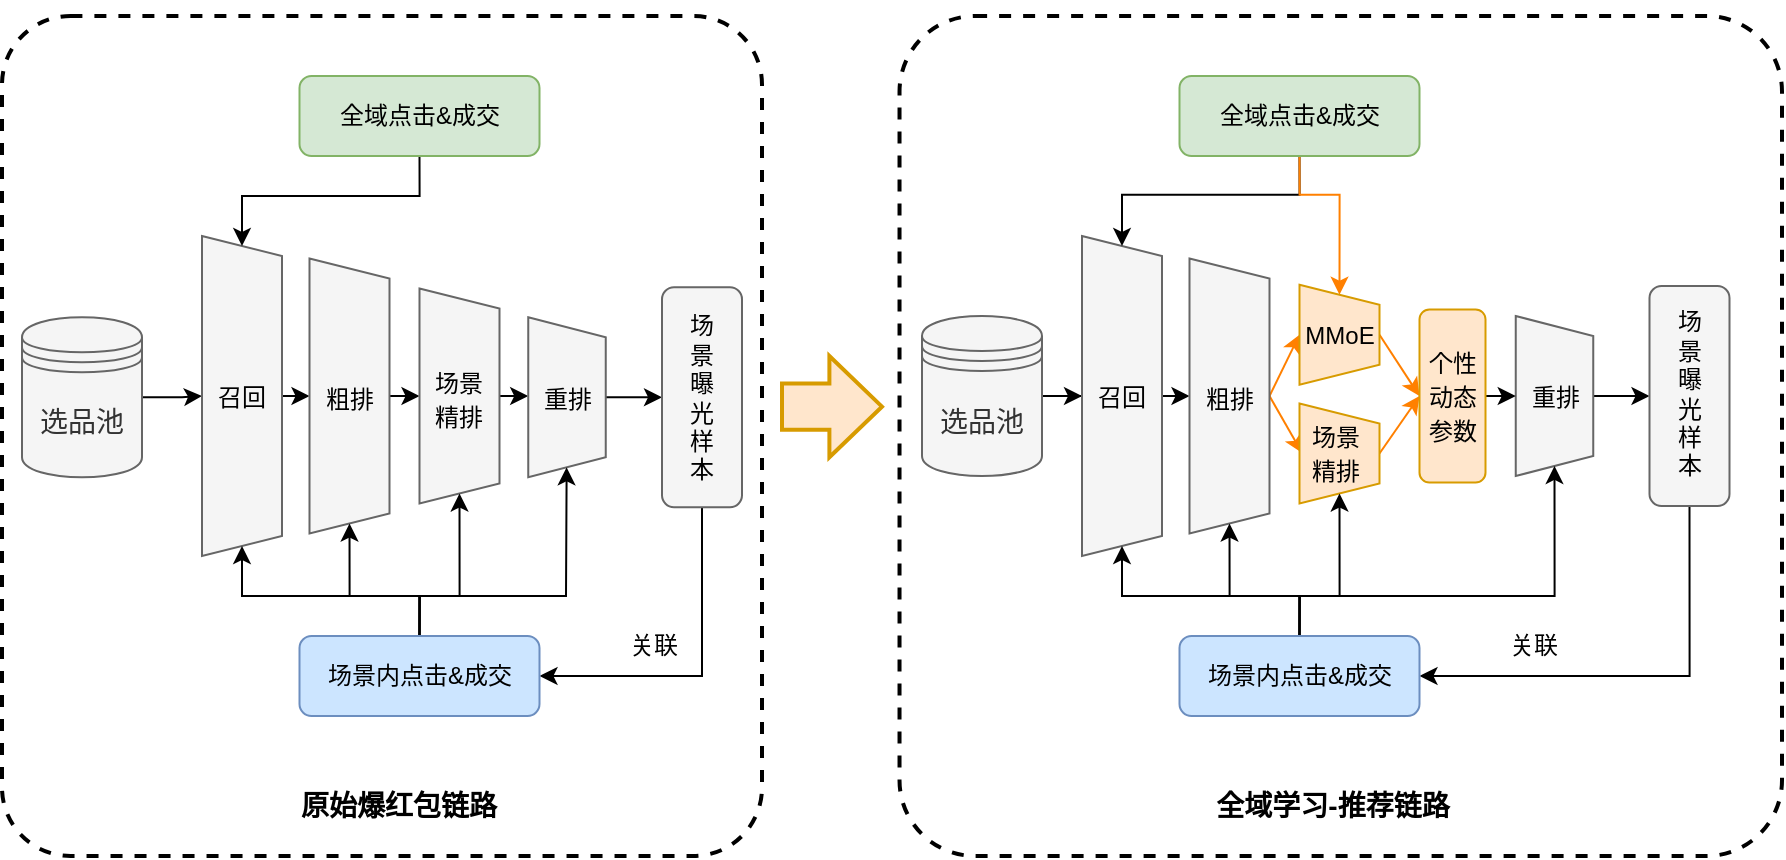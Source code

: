 <mxfile version="20.6.0" type="github">
  <diagram id="qiZlsmaeCgxlCmA84HkO" name="第 1 页">
    <mxGraphModel dx="1584" dy="819" grid="1" gridSize="10" guides="1" tooltips="1" connect="1" arrows="1" fold="1" page="1" pageScale="1" pageWidth="827" pageHeight="1169" math="0" shadow="0">
      <root>
        <mxCell id="0" />
        <mxCell id="1" parent="0" />
        <mxCell id="eHifmMHFwKepFY90tGFY-107" value="" style="rounded=1;whiteSpace=wrap;html=1;fontSize=12;fillColor=none;dashed=1;arcSize=9;strokeWidth=2;" vertex="1" parent="1">
          <mxGeometry x="558.76" y="120" width="441.24" height="420" as="geometry" />
        </mxCell>
        <mxCell id="eHifmMHFwKepFY90tGFY-102" value="" style="rounded=1;whiteSpace=wrap;html=1;fontSize=12;fillColor=none;dashed=1;arcSize=9;strokeWidth=2;" vertex="1" parent="1">
          <mxGeometry x="110" y="120" width="380" height="420" as="geometry" />
        </mxCell>
        <mxCell id="eHifmMHFwKepFY90tGFY-14" style="edgeStyle=orthogonalEdgeStyle;rounded=0;orthogonalLoop=1;jettySize=auto;html=1;exitX=1;exitY=0.5;exitDx=0;exitDy=0;fontSize=12;" edge="1" parent="1" source="eHifmMHFwKepFY90tGFY-3" target="eHifmMHFwKepFY90tGFY-4">
          <mxGeometry relative="1" as="geometry" />
        </mxCell>
        <mxCell id="eHifmMHFwKepFY90tGFY-3" value="&lt;font style=&quot;font-size: 14px;&quot;&gt;选品池&lt;/font&gt;" style="shape=datastore;whiteSpace=wrap;html=1;fillColor=#f5f5f5;strokeColor=#666666;fontColor=#333333;" vertex="1" parent="1">
          <mxGeometry x="120" y="270.63" width="60" height="80" as="geometry" />
        </mxCell>
        <mxCell id="eHifmMHFwKepFY90tGFY-16" style="edgeStyle=orthogonalEdgeStyle;rounded=0;orthogonalLoop=1;jettySize=auto;html=1;exitX=0.5;exitY=0;exitDx=0;exitDy=0;entryX=0.5;entryY=1;entryDx=0;entryDy=0;fontSize=12;" edge="1" parent="1" source="eHifmMHFwKepFY90tGFY-4" target="eHifmMHFwKepFY90tGFY-6">
          <mxGeometry relative="1" as="geometry" />
        </mxCell>
        <mxCell id="eHifmMHFwKepFY90tGFY-4" value="" style="shape=trapezoid;perimeter=trapezoidPerimeter;whiteSpace=wrap;html=1;fixedSize=1;fontSize=14;rotation=90;size=10;fillColor=#f5f5f5;fontColor=#333333;strokeColor=#666666;" vertex="1" parent="1">
          <mxGeometry x="150" y="290" width="160" height="40" as="geometry" />
        </mxCell>
        <mxCell id="eHifmMHFwKepFY90tGFY-17" style="edgeStyle=orthogonalEdgeStyle;rounded=0;orthogonalLoop=1;jettySize=auto;html=1;exitX=0.5;exitY=0;exitDx=0;exitDy=0;entryX=0.5;entryY=1;entryDx=0;entryDy=0;fontSize=12;" edge="1" parent="1" source="eHifmMHFwKepFY90tGFY-6" target="eHifmMHFwKepFY90tGFY-7">
          <mxGeometry relative="1" as="geometry" />
        </mxCell>
        <mxCell id="eHifmMHFwKepFY90tGFY-6" value="" style="shape=trapezoid;perimeter=trapezoidPerimeter;whiteSpace=wrap;html=1;fixedSize=1;fontSize=14;rotation=90;size=10;fillColor=#f5f5f5;fontColor=#333333;strokeColor=#666666;" vertex="1" parent="1">
          <mxGeometry x="215" y="290" width="137.5" height="40" as="geometry" />
        </mxCell>
        <mxCell id="eHifmMHFwKepFY90tGFY-18" style="edgeStyle=orthogonalEdgeStyle;rounded=0;orthogonalLoop=1;jettySize=auto;html=1;exitX=0.5;exitY=0;exitDx=0;exitDy=0;entryX=0.5;entryY=1;entryDx=0;entryDy=0;fontSize=12;" edge="1" parent="1" source="eHifmMHFwKepFY90tGFY-7" target="eHifmMHFwKepFY90tGFY-8">
          <mxGeometry relative="1" as="geometry" />
        </mxCell>
        <mxCell id="eHifmMHFwKepFY90tGFY-7" value="" style="shape=trapezoid;perimeter=trapezoidPerimeter;whiteSpace=wrap;html=1;fixedSize=1;fontSize=14;rotation=90;size=10;fillColor=#f5f5f5;fontColor=#333333;strokeColor=#666666;" vertex="1" parent="1">
          <mxGeometry x="285" y="290" width="107.5" height="40" as="geometry" />
        </mxCell>
        <mxCell id="eHifmMHFwKepFY90tGFY-25" style="edgeStyle=orthogonalEdgeStyle;rounded=0;orthogonalLoop=1;jettySize=auto;html=1;exitX=0.5;exitY=0;exitDx=0;exitDy=0;fontSize=12;entryX=0;entryY=0.5;entryDx=0;entryDy=0;" edge="1" parent="1" source="eHifmMHFwKepFY90tGFY-8" target="eHifmMHFwKepFY90tGFY-19">
          <mxGeometry relative="1" as="geometry">
            <mxPoint x="450" y="310.761" as="targetPoint" />
          </mxGeometry>
        </mxCell>
        <mxCell id="eHifmMHFwKepFY90tGFY-8" value="" style="shape=trapezoid;perimeter=trapezoidPerimeter;whiteSpace=wrap;html=1;fixedSize=1;fontSize=14;rotation=90;size=10;fillColor=#f5f5f5;fontColor=#333333;strokeColor=#666666;" vertex="1" parent="1">
          <mxGeometry x="352.5" y="291.25" width="80" height="38.75" as="geometry" />
        </mxCell>
        <mxCell id="eHifmMHFwKepFY90tGFY-10" value="&lt;font style=&quot;font-size: 12px;&quot;&gt;召回&lt;/font&gt;" style="text;html=1;strokeColor=none;fillColor=none;align=center;verticalAlign=middle;whiteSpace=wrap;rounded=0;fontSize=14;" vertex="1" parent="1">
          <mxGeometry x="215" y="295" width="30" height="30" as="geometry" />
        </mxCell>
        <mxCell id="eHifmMHFwKepFY90tGFY-11" value="&lt;font style=&quot;font-size: 12px;&quot;&gt;粗排&lt;/font&gt;" style="text;html=1;strokeColor=none;fillColor=none;align=center;verticalAlign=middle;whiteSpace=wrap;rounded=0;fontSize=14;" vertex="1" parent="1">
          <mxGeometry x="270.63" y="295.63" width="26.25" height="30" as="geometry" />
        </mxCell>
        <mxCell id="eHifmMHFwKepFY90tGFY-12" value="&lt;font style=&quot;font-size: 12px;&quot;&gt;场景精排&lt;/font&gt;" style="text;html=1;strokeColor=none;fillColor=none;align=center;verticalAlign=middle;whiteSpace=wrap;rounded=0;fontSize=14;" vertex="1" parent="1">
          <mxGeometry x="323.13" y="295.63" width="31.25" height="30" as="geometry" />
        </mxCell>
        <mxCell id="eHifmMHFwKepFY90tGFY-13" value="&lt;font style=&quot;font-size: 12px;&quot;&gt;重排&lt;/font&gt;" style="text;html=1;strokeColor=none;fillColor=none;align=center;verticalAlign=middle;whiteSpace=wrap;rounded=0;fontSize=14;" vertex="1" parent="1">
          <mxGeometry x="378.75" y="295.63" width="27.5" height="30" as="geometry" />
        </mxCell>
        <mxCell id="eHifmMHFwKepFY90tGFY-27" style="edgeStyle=orthogonalEdgeStyle;rounded=0;orthogonalLoop=1;jettySize=auto;html=1;exitX=0.5;exitY=1;exitDx=0;exitDy=0;entryX=1;entryY=0.5;entryDx=0;entryDy=0;fontSize=12;" edge="1" parent="1" source="eHifmMHFwKepFY90tGFY-19" target="eHifmMHFwKepFY90tGFY-26">
          <mxGeometry relative="1" as="geometry" />
        </mxCell>
        <mxCell id="eHifmMHFwKepFY90tGFY-19" value="" style="rounded=1;whiteSpace=wrap;html=1;fontSize=12;movable=1;resizable=1;rotatable=1;deletable=1;editable=1;connectable=1;fillColor=#f5f5f5;strokeColor=#666666;fontColor=#333333;" vertex="1" parent="1">
          <mxGeometry x="440" y="255.63" width="40" height="110" as="geometry" />
        </mxCell>
        <mxCell id="eHifmMHFwKepFY90tGFY-20" value="场景曝光样本" style="text;html=1;strokeColor=none;fillColor=none;align=center;verticalAlign=middle;whiteSpace=wrap;rounded=0;fontSize=12;movable=1;resizable=1;rotatable=1;deletable=1;editable=1;connectable=1;" vertex="1" parent="1">
          <mxGeometry x="458.75" y="295.63" width="2.5" height="30" as="geometry" />
        </mxCell>
        <mxCell id="eHifmMHFwKepFY90tGFY-29" style="edgeStyle=orthogonalEdgeStyle;rounded=0;orthogonalLoop=1;jettySize=auto;html=1;exitX=0.5;exitY=0;exitDx=0;exitDy=0;entryX=1;entryY=0.5;entryDx=0;entryDy=0;fontSize=12;" edge="1" parent="1" source="eHifmMHFwKepFY90tGFY-26" target="eHifmMHFwKepFY90tGFY-4">
          <mxGeometry relative="1" as="geometry" />
        </mxCell>
        <mxCell id="eHifmMHFwKepFY90tGFY-30" style="edgeStyle=orthogonalEdgeStyle;rounded=0;orthogonalLoop=1;jettySize=auto;html=1;exitX=0.5;exitY=0;exitDx=0;exitDy=0;entryX=1;entryY=0.5;entryDx=0;entryDy=0;fontSize=12;" edge="1" parent="1" source="eHifmMHFwKepFY90tGFY-26" target="eHifmMHFwKepFY90tGFY-6">
          <mxGeometry relative="1" as="geometry">
            <Array as="points">
              <mxPoint x="319" y="410" />
              <mxPoint x="284" y="410" />
            </Array>
          </mxGeometry>
        </mxCell>
        <mxCell id="eHifmMHFwKepFY90tGFY-31" style="edgeStyle=orthogonalEdgeStyle;rounded=0;orthogonalLoop=1;jettySize=auto;html=1;exitX=0.5;exitY=0;exitDx=0;exitDy=0;entryX=1;entryY=0.5;entryDx=0;entryDy=0;fontSize=12;" edge="1" parent="1" source="eHifmMHFwKepFY90tGFY-26" target="eHifmMHFwKepFY90tGFY-7">
          <mxGeometry relative="1" as="geometry">
            <Array as="points">
              <mxPoint x="319" y="410" />
              <mxPoint x="339" y="410" />
            </Array>
          </mxGeometry>
        </mxCell>
        <mxCell id="eHifmMHFwKepFY90tGFY-32" style="edgeStyle=orthogonalEdgeStyle;rounded=0;orthogonalLoop=1;jettySize=auto;html=1;exitX=0.5;exitY=0;exitDx=0;exitDy=0;fontSize=12;" edge="1" parent="1" source="eHifmMHFwKepFY90tGFY-26" target="eHifmMHFwKepFY90tGFY-8">
          <mxGeometry relative="1" as="geometry">
            <Array as="points">
              <mxPoint x="319" y="410" />
              <mxPoint x="392" y="410" />
            </Array>
          </mxGeometry>
        </mxCell>
        <mxCell id="eHifmMHFwKepFY90tGFY-26" value="场景内点击&amp;amp;成交" style="rounded=1;whiteSpace=wrap;html=1;fontSize=12;fillColor=#CCE5FF;strokeColor=#6c8ebf;" vertex="1" parent="1">
          <mxGeometry x="258.75" y="430" width="120" height="40" as="geometry" />
        </mxCell>
        <mxCell id="eHifmMHFwKepFY90tGFY-28" value="关联" style="text;html=1;strokeColor=none;fillColor=none;align=center;verticalAlign=middle;whiteSpace=wrap;rounded=0;fontSize=12;" vertex="1" parent="1">
          <mxGeometry x="406.25" y="420" width="60" height="30" as="geometry" />
        </mxCell>
        <mxCell id="eHifmMHFwKepFY90tGFY-34" style="edgeStyle=orthogonalEdgeStyle;rounded=0;orthogonalLoop=1;jettySize=auto;html=1;exitX=0.5;exitY=1;exitDx=0;exitDy=0;entryX=0;entryY=0.5;entryDx=0;entryDy=0;fontSize=12;" edge="1" parent="1" source="eHifmMHFwKepFY90tGFY-33" target="eHifmMHFwKepFY90tGFY-4">
          <mxGeometry relative="1" as="geometry" />
        </mxCell>
        <mxCell id="eHifmMHFwKepFY90tGFY-33" value="全域点击&amp;amp;成交" style="rounded=1;whiteSpace=wrap;html=1;fontSize=12;fillColor=#d5e8d4;strokeColor=#82b366;" vertex="1" parent="1">
          <mxGeometry x="258.75" y="150" width="120" height="40" as="geometry" />
        </mxCell>
        <mxCell id="eHifmMHFwKepFY90tGFY-60" style="edgeStyle=orthogonalEdgeStyle;rounded=0;orthogonalLoop=1;jettySize=auto;html=1;exitX=1;exitY=0.5;exitDx=0;exitDy=0;fontSize=12;" edge="1" parent="1" source="eHifmMHFwKepFY90tGFY-61" target="eHifmMHFwKepFY90tGFY-63">
          <mxGeometry relative="1" as="geometry" />
        </mxCell>
        <mxCell id="eHifmMHFwKepFY90tGFY-61" value="&lt;font style=&quot;font-size: 14px;&quot;&gt;选品池&lt;/font&gt;" style="shape=datastore;whiteSpace=wrap;html=1;fillColor=#f5f5f5;strokeColor=#666666;fontColor=#333333;" vertex="1" parent="1">
          <mxGeometry x="570" y="270" width="60" height="80" as="geometry" />
        </mxCell>
        <mxCell id="eHifmMHFwKepFY90tGFY-62" style="edgeStyle=orthogonalEdgeStyle;rounded=0;orthogonalLoop=1;jettySize=auto;html=1;exitX=0.5;exitY=0;exitDx=0;exitDy=0;entryX=0.5;entryY=1;entryDx=0;entryDy=0;fontSize=12;" edge="1" parent="1" source="eHifmMHFwKepFY90tGFY-63" target="eHifmMHFwKepFY90tGFY-65">
          <mxGeometry relative="1" as="geometry" />
        </mxCell>
        <mxCell id="eHifmMHFwKepFY90tGFY-63" value="" style="shape=trapezoid;perimeter=trapezoidPerimeter;whiteSpace=wrap;html=1;fixedSize=1;fontSize=14;rotation=90;size=10;fillColor=#f5f5f5;fontColor=#333333;strokeColor=#666666;" vertex="1" parent="1">
          <mxGeometry x="590" y="290" width="160" height="40" as="geometry" />
        </mxCell>
        <mxCell id="eHifmMHFwKepFY90tGFY-91" style="rounded=0;orthogonalLoop=1;jettySize=auto;html=1;exitX=0.5;exitY=0;exitDx=0;exitDy=0;entryX=0.5;entryY=1;entryDx=0;entryDy=0;strokeColor=#FF8000;fontSize=12;" edge="1" parent="1" source="eHifmMHFwKepFY90tGFY-65" target="eHifmMHFwKepFY90tGFY-87">
          <mxGeometry relative="1" as="geometry" />
        </mxCell>
        <mxCell id="eHifmMHFwKepFY90tGFY-92" style="edgeStyle=none;rounded=0;orthogonalLoop=1;jettySize=auto;html=1;exitX=0.5;exitY=0;exitDx=0;exitDy=0;entryX=0;entryY=0.5;entryDx=0;entryDy=0;strokeColor=#FF8000;fontSize=12;" edge="1" parent="1" source="eHifmMHFwKepFY90tGFY-65" target="eHifmMHFwKepFY90tGFY-72">
          <mxGeometry relative="1" as="geometry" />
        </mxCell>
        <mxCell id="eHifmMHFwKepFY90tGFY-65" value="" style="shape=trapezoid;perimeter=trapezoidPerimeter;whiteSpace=wrap;html=1;fixedSize=1;fontSize=14;rotation=90;size=10;fillColor=#f5f5f5;fontColor=#333333;strokeColor=#666666;" vertex="1" parent="1">
          <mxGeometry x="655" y="290" width="137.5" height="40" as="geometry" />
        </mxCell>
        <mxCell id="eHifmMHFwKepFY90tGFY-94" style="edgeStyle=none;rounded=0;orthogonalLoop=1;jettySize=auto;html=1;exitX=0.5;exitY=0;exitDx=0;exitDy=0;strokeColor=#FF8000;fontSize=12;entryX=0;entryY=0.5;entryDx=0;entryDy=0;" edge="1" parent="1" source="eHifmMHFwKepFY90tGFY-67" target="eHifmMHFwKepFY90tGFY-100">
          <mxGeometry relative="1" as="geometry">
            <mxPoint x="820" y="320" as="targetPoint" />
          </mxGeometry>
        </mxCell>
        <mxCell id="eHifmMHFwKepFY90tGFY-67" value="" style="shape=trapezoid;perimeter=trapezoidPerimeter;whiteSpace=wrap;html=1;fixedSize=1;fontSize=14;rotation=90;size=10;fillColor=#ffe6cc;strokeColor=#d79b00;" vertex="1" parent="1">
          <mxGeometry x="753.75" y="318.75" width="50" height="40" as="geometry" />
        </mxCell>
        <mxCell id="eHifmMHFwKepFY90tGFY-68" style="edgeStyle=orthogonalEdgeStyle;rounded=0;orthogonalLoop=1;jettySize=auto;html=1;exitX=0.5;exitY=0;exitDx=0;exitDy=0;fontSize=12;entryX=0;entryY=0.5;entryDx=0;entryDy=0;" edge="1" parent="1" source="eHifmMHFwKepFY90tGFY-69" target="eHifmMHFwKepFY90tGFY-75">
          <mxGeometry relative="1" as="geometry">
            <mxPoint x="943.75" y="310.131" as="targetPoint" />
          </mxGeometry>
        </mxCell>
        <mxCell id="eHifmMHFwKepFY90tGFY-69" value="" style="shape=trapezoid;perimeter=trapezoidPerimeter;whiteSpace=wrap;html=1;fixedSize=1;fontSize=14;rotation=90;size=10;fillColor=#f5f5f5;fontColor=#333333;strokeColor=#666666;" vertex="1" parent="1">
          <mxGeometry x="846.25" y="290.62" width="80" height="38.75" as="geometry" />
        </mxCell>
        <mxCell id="eHifmMHFwKepFY90tGFY-70" value="&lt;font style=&quot;font-size: 12px;&quot;&gt;召回&lt;/font&gt;" style="text;html=1;strokeColor=none;fillColor=none;align=center;verticalAlign=middle;whiteSpace=wrap;rounded=0;fontSize=14;" vertex="1" parent="1">
          <mxGeometry x="655" y="295" width="30" height="30" as="geometry" />
        </mxCell>
        <mxCell id="eHifmMHFwKepFY90tGFY-71" value="&lt;font style=&quot;font-size: 12px;&quot;&gt;粗排&lt;/font&gt;" style="text;html=1;strokeColor=none;fillColor=none;align=center;verticalAlign=middle;whiteSpace=wrap;rounded=0;fontSize=14;" vertex="1" parent="1">
          <mxGeometry x="710.63" y="295.63" width="26.25" height="30" as="geometry" />
        </mxCell>
        <mxCell id="eHifmMHFwKepFY90tGFY-72" value="&lt;font style=&quot;font-size: 12px;&quot;&gt;场景精排&lt;/font&gt;" style="text;html=1;strokeColor=none;fillColor=none;align=center;verticalAlign=middle;whiteSpace=wrap;rounded=0;fontSize=14;" vertex="1" parent="1">
          <mxGeometry x="760" y="325.63" width="34.38" height="25.63" as="geometry" />
        </mxCell>
        <mxCell id="eHifmMHFwKepFY90tGFY-73" value="&lt;font style=&quot;font-size: 12px;&quot;&gt;重排&lt;/font&gt;" style="text;html=1;strokeColor=none;fillColor=none;align=center;verticalAlign=middle;whiteSpace=wrap;rounded=0;fontSize=14;" vertex="1" parent="1">
          <mxGeometry x="872.5" y="295" width="27.5" height="30" as="geometry" />
        </mxCell>
        <mxCell id="eHifmMHFwKepFY90tGFY-74" style="edgeStyle=orthogonalEdgeStyle;rounded=0;orthogonalLoop=1;jettySize=auto;html=1;exitX=0.5;exitY=1;exitDx=0;exitDy=0;entryX=1;entryY=0.5;entryDx=0;entryDy=0;fontSize=12;" edge="1" parent="1" source="eHifmMHFwKepFY90tGFY-75" target="eHifmMHFwKepFY90tGFY-81">
          <mxGeometry relative="1" as="geometry" />
        </mxCell>
        <mxCell id="eHifmMHFwKepFY90tGFY-75" value="" style="rounded=1;whiteSpace=wrap;html=1;fontSize=12;movable=1;resizable=1;rotatable=1;deletable=1;editable=1;connectable=1;fillColor=#f5f5f5;strokeColor=#666666;fontColor=#333333;" vertex="1" parent="1">
          <mxGeometry x="933.75" y="255" width="40" height="110" as="geometry" />
        </mxCell>
        <mxCell id="eHifmMHFwKepFY90tGFY-77" style="edgeStyle=orthogonalEdgeStyle;rounded=0;orthogonalLoop=1;jettySize=auto;html=1;exitX=0.5;exitY=0;exitDx=0;exitDy=0;entryX=1;entryY=0.5;entryDx=0;entryDy=0;fontSize=12;" edge="1" parent="1" source="eHifmMHFwKepFY90tGFY-81" target="eHifmMHFwKepFY90tGFY-63">
          <mxGeometry relative="1" as="geometry" />
        </mxCell>
        <mxCell id="eHifmMHFwKepFY90tGFY-78" style="edgeStyle=orthogonalEdgeStyle;rounded=0;orthogonalLoop=1;jettySize=auto;html=1;exitX=0.5;exitY=0;exitDx=0;exitDy=0;entryX=1;entryY=0.5;entryDx=0;entryDy=0;fontSize=12;" edge="1" parent="1" source="eHifmMHFwKepFY90tGFY-81" target="eHifmMHFwKepFY90tGFY-65">
          <mxGeometry relative="1" as="geometry">
            <Array as="points">
              <mxPoint x="759" y="410" />
              <mxPoint x="724" y="410" />
            </Array>
          </mxGeometry>
        </mxCell>
        <mxCell id="eHifmMHFwKepFY90tGFY-79" style="edgeStyle=orthogonalEdgeStyle;rounded=0;orthogonalLoop=1;jettySize=auto;html=1;exitX=0.5;exitY=0;exitDx=0;exitDy=0;entryX=1;entryY=0.5;entryDx=0;entryDy=0;fontSize=12;" edge="1" parent="1" source="eHifmMHFwKepFY90tGFY-81" target="eHifmMHFwKepFY90tGFY-67">
          <mxGeometry relative="1" as="geometry">
            <Array as="points">
              <mxPoint x="759" y="410" />
              <mxPoint x="779" y="410" />
            </Array>
          </mxGeometry>
        </mxCell>
        <mxCell id="eHifmMHFwKepFY90tGFY-80" style="edgeStyle=orthogonalEdgeStyle;rounded=0;orthogonalLoop=1;jettySize=auto;html=1;exitX=0.5;exitY=0;exitDx=0;exitDy=0;fontSize=12;entryX=1;entryY=0.5;entryDx=0;entryDy=0;" edge="1" parent="1" source="eHifmMHFwKepFY90tGFY-81" target="eHifmMHFwKepFY90tGFY-69">
          <mxGeometry relative="1" as="geometry">
            <Array as="points">
              <mxPoint x="759" y="410" />
              <mxPoint x="886" y="410" />
            </Array>
          </mxGeometry>
        </mxCell>
        <mxCell id="eHifmMHFwKepFY90tGFY-81" value="场景内点击&amp;amp;成交" style="rounded=1;whiteSpace=wrap;html=1;fontSize=12;fillColor=#CCE5FF;strokeColor=#6c8ebf;" vertex="1" parent="1">
          <mxGeometry x="698.75" y="430" width="120" height="40" as="geometry" />
        </mxCell>
        <mxCell id="eHifmMHFwKepFY90tGFY-82" value="关联" style="text;html=1;strokeColor=none;fillColor=none;align=center;verticalAlign=middle;whiteSpace=wrap;rounded=0;fontSize=12;" vertex="1" parent="1">
          <mxGeometry x="846.25" y="420" width="60" height="30" as="geometry" />
        </mxCell>
        <mxCell id="eHifmMHFwKepFY90tGFY-83" style="edgeStyle=orthogonalEdgeStyle;rounded=0;orthogonalLoop=1;jettySize=auto;html=1;exitX=0.5;exitY=1;exitDx=0;exitDy=0;entryX=0;entryY=0.5;entryDx=0;entryDy=0;fontSize=12;" edge="1" parent="1" source="eHifmMHFwKepFY90tGFY-84" target="eHifmMHFwKepFY90tGFY-63">
          <mxGeometry relative="1" as="geometry">
            <Array as="points">
              <mxPoint x="759" y="209.37" />
              <mxPoint x="670" y="209.37" />
            </Array>
          </mxGeometry>
        </mxCell>
        <mxCell id="eHifmMHFwKepFY90tGFY-89" style="edgeStyle=orthogonalEdgeStyle;rounded=0;orthogonalLoop=1;jettySize=auto;html=1;exitX=0.5;exitY=1;exitDx=0;exitDy=0;entryX=0;entryY=0.5;entryDx=0;entryDy=0;fontSize=12;fillColor=#ffe6cc;strokeColor=#FF8000;" edge="1" parent="1" source="eHifmMHFwKepFY90tGFY-84" target="eHifmMHFwKepFY90tGFY-87">
          <mxGeometry relative="1" as="geometry">
            <Array as="points">
              <mxPoint x="759" y="209.37" />
              <mxPoint x="779" y="209.37" />
            </Array>
          </mxGeometry>
        </mxCell>
        <mxCell id="eHifmMHFwKepFY90tGFY-84" value="全域点击&amp;amp;成交" style="rounded=1;whiteSpace=wrap;html=1;fontSize=12;fillColor=#d5e8d4;strokeColor=#82b366;" vertex="1" parent="1">
          <mxGeometry x="698.75" y="150" width="120" height="40" as="geometry" />
        </mxCell>
        <mxCell id="eHifmMHFwKepFY90tGFY-86" value="场景曝光样本" style="text;html=1;strokeColor=none;fillColor=none;align=center;verticalAlign=middle;whiteSpace=wrap;rounded=0;fontSize=12;movable=1;resizable=1;rotatable=1;deletable=1;editable=1;connectable=1;" vertex="1" parent="1">
          <mxGeometry x="952.5" y="293.74" width="2.5" height="30" as="geometry" />
        </mxCell>
        <mxCell id="eHifmMHFwKepFY90tGFY-93" style="edgeStyle=none;rounded=0;orthogonalLoop=1;jettySize=auto;html=1;exitX=0.5;exitY=0;exitDx=0;exitDy=0;strokeColor=#FF8000;fontSize=12;entryX=0;entryY=0.5;entryDx=0;entryDy=0;" edge="1" parent="1" source="eHifmMHFwKepFY90tGFY-87" target="eHifmMHFwKepFY90tGFY-100">
          <mxGeometry relative="1" as="geometry">
            <mxPoint x="820" y="300" as="targetPoint" />
          </mxGeometry>
        </mxCell>
        <mxCell id="eHifmMHFwKepFY90tGFY-87" value="" style="shape=trapezoid;perimeter=trapezoidPerimeter;whiteSpace=wrap;html=1;fixedSize=1;fontSize=14;rotation=90;size=10;fillColor=#ffe6cc;strokeColor=#d79b00;" vertex="1" parent="1">
          <mxGeometry x="753.75" y="259.37" width="50" height="40" as="geometry" />
        </mxCell>
        <mxCell id="eHifmMHFwKepFY90tGFY-88" value="&lt;span style=&quot;font-size: 12px;&quot;&gt;MMoE&lt;/span&gt;" style="text;html=1;strokeColor=none;fillColor=none;align=center;verticalAlign=middle;whiteSpace=wrap;rounded=0;fontSize=14;" vertex="1" parent="1">
          <mxGeometry x="761.56" y="266.55" width="34.38" height="25.63" as="geometry" />
        </mxCell>
        <mxCell id="eHifmMHFwKepFY90tGFY-96" value="&lt;b&gt;&lt;font style=&quot;font-size: 14px;&quot;&gt;原始爆红包链路&lt;/font&gt;&lt;/b&gt;" style="text;html=1;strokeColor=none;fillColor=none;align=center;verticalAlign=middle;whiteSpace=wrap;rounded=0;fontSize=12;" vertex="1" parent="1">
          <mxGeometry x="211.26" y="500" width="194.99" height="30" as="geometry" />
        </mxCell>
        <mxCell id="eHifmMHFwKepFY90tGFY-97" value="&lt;b&gt;&lt;font style=&quot;font-size: 14px;&quot;&gt;全域学习-推荐链路&lt;/font&gt;&lt;/b&gt;" style="text;html=1;strokeColor=none;fillColor=none;align=center;verticalAlign=middle;whiteSpace=wrap;rounded=0;fontSize=12;" vertex="1" parent="1">
          <mxGeometry x="677.51" y="500" width="194.99" height="30" as="geometry" />
        </mxCell>
        <mxCell id="eHifmMHFwKepFY90tGFY-101" style="edgeStyle=none;rounded=0;orthogonalLoop=1;jettySize=auto;html=1;exitX=1;exitY=0.5;exitDx=0;exitDy=0;entryX=0.5;entryY=1;entryDx=0;entryDy=0;strokeColor=#000000;fontSize=12;" edge="1" parent="1" source="eHifmMHFwKepFY90tGFY-100" target="eHifmMHFwKepFY90tGFY-69">
          <mxGeometry relative="1" as="geometry" />
        </mxCell>
        <mxCell id="eHifmMHFwKepFY90tGFY-100" value="&lt;font style=&quot;font-size: 12px;&quot;&gt;个性动态参数&lt;/font&gt;" style="rounded=1;whiteSpace=wrap;html=1;fontSize=14;fillColor=#ffe6cc;strokeColor=#d79b00;" vertex="1" parent="1">
          <mxGeometry x="818.75" y="266.73" width="33" height="86.55" as="geometry" />
        </mxCell>
        <mxCell id="eHifmMHFwKepFY90tGFY-103" style="edgeStyle=none;rounded=0;orthogonalLoop=1;jettySize=auto;html=1;exitX=0.5;exitY=0;exitDx=0;exitDy=0;strokeColor=#000000;fontSize=12;" edge="1" parent="1" source="eHifmMHFwKepFY90tGFY-102" target="eHifmMHFwKepFY90tGFY-102">
          <mxGeometry relative="1" as="geometry" />
        </mxCell>
        <mxCell id="eHifmMHFwKepFY90tGFY-105" value="" style="shape=singleArrow;whiteSpace=wrap;html=1;strokeWidth=2;fontSize=12;fillColor=#ffe6cc;strokeColor=#d79b00;arrowWidth=0.455;arrowSize=0.526;" vertex="1" parent="1">
          <mxGeometry x="500" y="290" width="50" height="50.63" as="geometry" />
        </mxCell>
      </root>
    </mxGraphModel>
  </diagram>
</mxfile>
